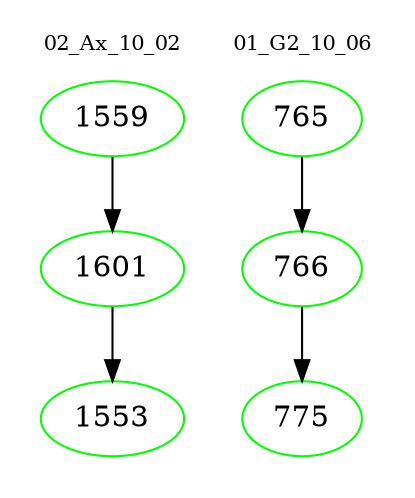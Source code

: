 digraph{
subgraph cluster_0 {
color = white
label = "02_Ax_10_02";
fontsize=10;
T0_1559 [label="1559", color="green"]
T0_1559 -> T0_1601 [color="black"]
T0_1601 [label="1601", color="green"]
T0_1601 -> T0_1553 [color="black"]
T0_1553 [label="1553", color="green"]
}
subgraph cluster_1 {
color = white
label = "01_G2_10_06";
fontsize=10;
T1_765 [label="765", color="green"]
T1_765 -> T1_766 [color="black"]
T1_766 [label="766", color="green"]
T1_766 -> T1_775 [color="black"]
T1_775 [label="775", color="green"]
}
}
